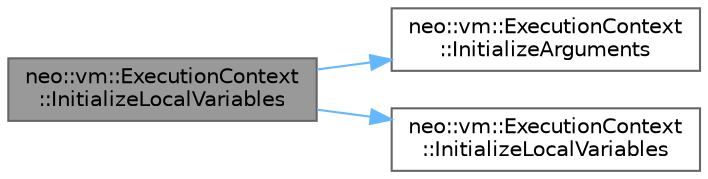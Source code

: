 digraph "neo::vm::ExecutionContext::InitializeLocalVariables"
{
 // LATEX_PDF_SIZE
  bgcolor="transparent";
  edge [fontname=Helvetica,fontsize=10,labelfontname=Helvetica,labelfontsize=10];
  node [fontname=Helvetica,fontsize=10,shape=box,height=0.2,width=0.4];
  rankdir="LR";
  Node1 [id="Node000001",label="neo::vm::ExecutionContext\l::InitializeLocalVariables",height=0.2,width=0.4,color="gray40", fillcolor="grey60", style="filled", fontcolor="black",tooltip="Initializes the local variables and arguments."];
  Node1 -> Node2 [id="edge3_Node000001_Node000002",color="steelblue1",style="solid",tooltip=" "];
  Node2 [id="Node000002",label="neo::vm::ExecutionContext\l::InitializeArguments",height=0.2,width=0.4,color="grey40", fillcolor="white", style="filled",URL="$classneo_1_1vm_1_1_execution_context.html#a74f35f3488e24ef34f272c302bafb6f6",tooltip="Initializes the arguments."];
  Node1 -> Node3 [id="edge4_Node000001_Node000003",color="steelblue1",style="solid",tooltip=" "];
  Node3 [id="Node000003",label="neo::vm::ExecutionContext\l::InitializeLocalVariables",height=0.2,width=0.4,color="grey40", fillcolor="white", style="filled",URL="$classneo_1_1vm_1_1_execution_context.html#a219d110ea2913de64df702414bc42774",tooltip="Initializes the local variables."];
}
